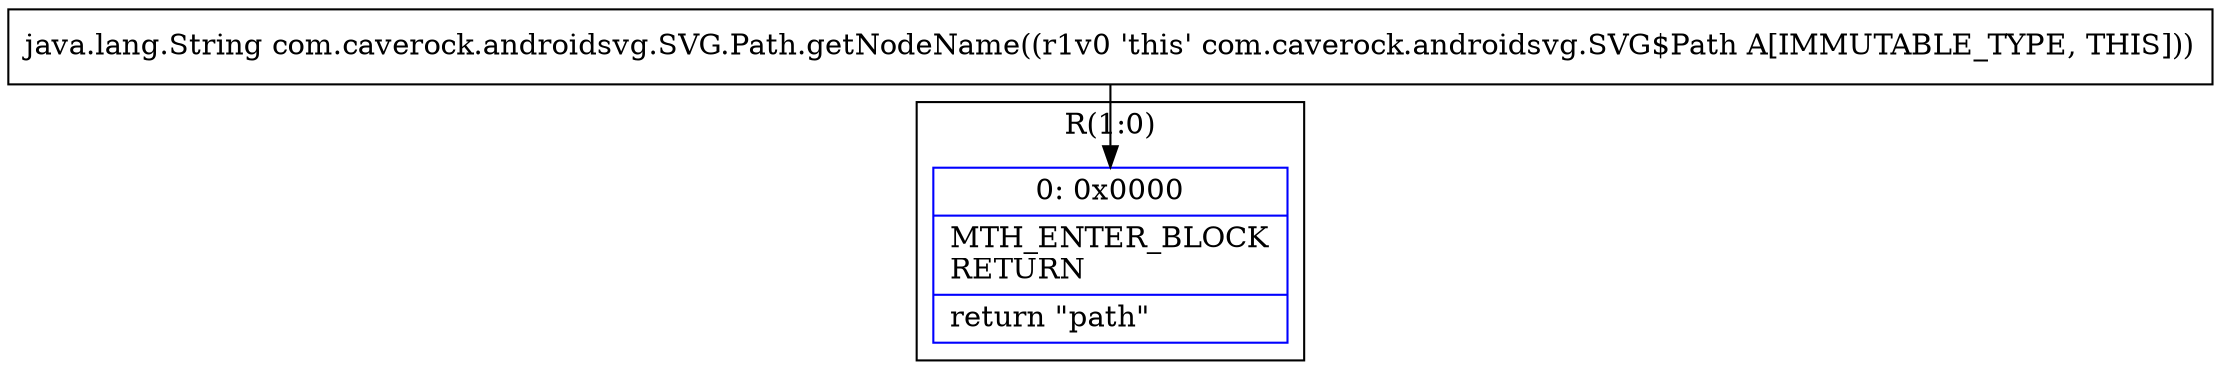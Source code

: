 digraph "CFG forcom.caverock.androidsvg.SVG.Path.getNodeName()Ljava\/lang\/String;" {
subgraph cluster_Region_1058572735 {
label = "R(1:0)";
node [shape=record,color=blue];
Node_0 [shape=record,label="{0\:\ 0x0000|MTH_ENTER_BLOCK\lRETURN\l|return \"path\"\l}"];
}
MethodNode[shape=record,label="{java.lang.String com.caverock.androidsvg.SVG.Path.getNodeName((r1v0 'this' com.caverock.androidsvg.SVG$Path A[IMMUTABLE_TYPE, THIS])) }"];
MethodNode -> Node_0;
}

